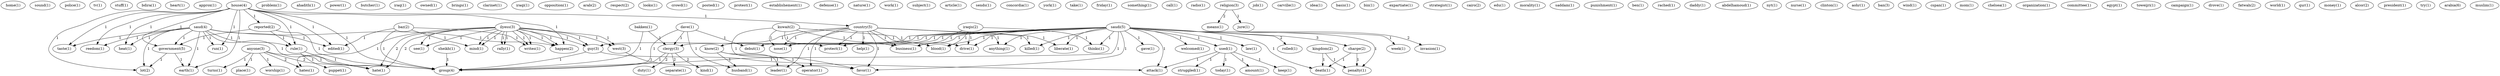 digraph G {
  home [ label="home(1)" ];
  sound [ label="sound(1)" ];
  police [ label="police(1)" ];
  tv [ label="tv(1)" ];
  stuff [ label="stuff(1)" ];
  bdira [ label="bdira(1)" ];
  heart [ label="heart(1)" ];
  approx [ label="approx(1)" ];
  anyone [ label="anyone(3)" ];
  worship [ label="worship(1)" ];
  turns [ label="turns(1)" ];
  hates [ label="hates(1)" ];
  place [ label="place(1)" ];
  hate [ label="hate(1)" ];
  group [ label="group(4)" ];
  problem [ label="problem(1)" ];
  ahadith [ label="ahadith(1)" ];
  power [ label="power(1)" ];
  butcher [ label="butcher(1)" ];
  iraq [ label="iraq(1)" ];
  owned [ label="owned(1)" ];
  brings [ label="brings(1)" ];
  clarinet [ label="clarinet(1)" ];
  iraqi [ label="iraqi(1)" ];
  opposition [ label="opposition(1)" ];
  arab [ label="arab(2)" ];
  house [ label="house(4)" ];
  country [ label="country(5)" ];
  reported [ label="reported(2)" ];
  taste [ label="taste(1)" ];
  rule [ label="rule(1)" ];
  run [ label="run(1)" ];
  reedom [ label="reedom(1)" ];
  heat [ label="heat(1)" ];
  happen [ label="happen(2)" ];
  edited [ label="edited(1)" ];
  government [ label="government(5)" ];
  lot [ label="lot(2)" ];
  earth [ label="earth(1)" ];
  respect [ label="respect(2)" ];
  looks [ label="looks(1)" ];
  crowd [ label="crowd(1)" ];
  help [ label="help(1)" ];
  know [ label="know(2)" ];
  liberate [ label="liberate(1)" ];
  killed [ label="killed(1)" ];
  leader [ label="leader(1)" ];
  anything [ label="anything(1)" ];
  operator [ label="operator(1)" ];
  blood [ label="blood(1)" ];
  nose [ label="nose(1)" ];
  protect [ label="protect(1)" ];
  business [ label="business(1)" ];
  favor [ label="favor(1)" ];
  posted [ label="posted(1)" ];
  protest [ label="protest(1)" ];
  establishement [ label="establishement(1)" ];
  defense [ label="defense(1)" ];
  saud [ label="saud(4)" ];
  nature [ label="nature(1)" ];
  work [ label="work(1)" ];
  subject [ label="subject(1)" ];
  article [ label="article(1)" ];
  sends [ label="sends(1)" ];
  puppet [ label="puppet(1)" ];
  concordia [ label="concordia(1)" ];
  york [ label="york(1)" ];
  take [ label="take(1)" ];
  friday [ label="friday(1)" ];
  saudi [ label="saudi(5)" ];
  law [ label="law(1)" ];
  rolled [ label="rolled(1)" ];
  charge [ label="charge(2)" ];
  used [ label="used(1)" ];
  week [ label="week(1)" ];
  invasion [ label="invasion(1)" ];
  gave [ label="gave(1)" ];
  penalty [ label="penalty(1)" ];
  debut [ label="debut(1)" ];
  guy [ label="guy(3)" ];
  welcomed [ label="welcomed(1)" ];
  attack [ label="attack(1)" ];
  death [ label="death(1)" ];
  clergy [ label="clergy(3)" ];
  thinks [ label="thinks(1)" ];
  drive [ label="drive(1)" ];
  something [ label="something(1)" ];
  call [ label="call(1)" ];
  husband [ label="husband(1)" ];
  radio [ label="radio(1)" ];
  religion [ label="religion(3)" ];
  means [ label="means(1)" ];
  jure [ label="jure(1)" ];
  job [ label="job(1)" ];
  baz [ label="baz(2)" ];
  mind [ label="mind(1)" ];
  writes [ label="writes(1)" ];
  carville [ label="carville(1)" ];
  idea [ label="idea(1)" ];
  struggled [ label="struggled(1)" ];
  today [ label="today(1)" ];
  amount [ label="amount(1)" ];
  keep [ label="keep(1)" ];
  basis [ label="basis(1)" ];
  bin [ label="bin(1)" ];
  dave [ label="dave(1)" ];
  expartiate [ label="expartiate(1)" ];
  strategist [ label="strategist(1)" ];
  cairo [ label="cairo(2)" ];
  edu [ label="edu(1)" ];
  ilyess [ label="ilyess(1)" ];
  rally [ label="rally(1)" ];
  west [ label="west(3)" ];
  see [ label="see(1)" ];
  morality [ label="morality(1)" ];
  saddam [ label="saddam(1)" ];
  punishment [ label="punishment(1)" ];
  ben [ label="ben(1)" ];
  rached [ label="rached(1)" ];
  daddy [ label="daddy(1)" ];
  abdelhamoud [ label="abdelhamoud(1)" ];
  iraqis [ label="iraqis(2)" ];
  nyt [ label="nyt(1)" ];
  nurse [ label="nurse(1)" ];
  clinton [ label="clinton(1)" ];
  kuwait [ label="kuwait(2)" ];
  kingdom [ label="kingdom(2)" ];
  aohr [ label="aohr(1)" ];
  ban [ label="ban(3)" ];
  ilyess [ label="ilyess(3)" ];
  wind [ label="wind(1)" ];
  cspan [ label="cspan(1)" ];
  mom [ label="mom(1)" ];
  chelsea [ label="chelsea(1)" ];
  organization [ label="organization(1)" ];
  committee [ label="committee(1)" ];
  egypt [ label="egypt(1)" ];
  toweijri [ label="toweijri(1)" ];
  campaign [ label="campaign(1)" ];
  drove [ label="drove(1)" ];
  sheikh [ label="sheikh(1)" ];
  bakken [ label="bakken(1)" ];
  fatwah [ label="fatwah(2)" ];
  separate [ label="separate(1)" ];
  kind [ label="kind(1)" ];
  duty [ label="duty(1)" ];
  world [ label="world(1)" ];
  qur [ label="qur(1)" ];
  money [ label="money(1)" ];
  alcor [ label="alcor(2)" ];
  president [ label="president(1)" ];
  try [ label="try(1)" ];
  arabia [ label="arabia(6)" ];
  muslim [ label="muslim(1)" ];
  anyone -> worship [ label="1" ];
  anyone -> turns [ label="1" ];
  anyone -> hates [ label="2" ];
  anyone -> place [ label="1" ];
  anyone -> hate [ label="2" ];
  anyone -> group [ label="1" ];
  house -> country [ label="1" ];
  house -> reported [ label="1" ];
  house -> taste [ label="1" ];
  house -> rule [ label="1" ];
  house -> run [ label="1" ];
  house -> reedom [ label="1" ];
  house -> heat [ label="1" ];
  house -> happen [ label="1" ];
  house -> edited [ label="1" ];
  house -> group [ label="1" ];
  house -> government [ label="1" ];
  house -> lot [ label="1" ];
  house -> earth [ label="1" ];
  country -> help [ label="1" ];
  country -> know [ label="1" ];
  country -> liberate [ label="1" ];
  country -> killed [ label="1" ];
  country -> leader [ label="1" ];
  country -> anything [ label="1" ];
  country -> operator [ label="1" ];
  country -> blood [ label="1" ];
  country -> nose [ label="1" ];
  country -> protect [ label="1" ];
  country -> business [ label="1" ];
  country -> favor [ label="1" ];
  reported -> rule [ label="1" ];
  reported -> group [ label="1" ];
  reported -> government [ label="1" ];
  saud -> taste [ label="1" ];
  saud -> rule [ label="1" ];
  saud -> run [ label="1" ];
  saud -> reedom [ label="1" ];
  saud -> heat [ label="1" ];
  saud -> happen [ label="1" ];
  saud -> edited [ label="1" ];
  saud -> group [ label="1" ];
  saud -> government [ label="1" ];
  saud -> lot [ label="1" ];
  saud -> earth [ label="1" ];
  rule -> puppet [ label="1" ];
  rule -> hate [ label="1" ];
  saudi -> law [ label="1" ];
  saudi -> liberate [ label="1" ];
  saudi -> rolled [ label="2" ];
  saudi -> charge [ label="3" ];
  saudi -> killed [ label="1" ];
  saudi -> used [ label="1" ];
  saudi -> week [ label="1" ];
  saudi -> invasion [ label="2" ];
  saudi -> gave [ label="1" ];
  saudi -> anything [ label="1" ];
  saudi -> blood [ label="1" ];
  saudi -> penalty [ label="1" ];
  saudi -> debut [ label="1" ];
  saudi -> guy [ label="1" ];
  saudi -> welcomed [ label="1" ];
  saudi -> attack [ label="1" ];
  saudi -> nose [ label="1" ];
  saudi -> protect [ label="1" ];
  saudi -> death [ label="1" ];
  saudi -> business [ label="1" ];
  saudi -> clergy [ label="1" ];
  saudi -> group [ label="1" ];
  saudi -> favor [ label="1" ];
  saudi -> thinks [ label="1" ];
  saudi -> drive [ label="1" ];
  know -> leader [ label="1" ];
  know -> operator [ label="1" ];
  know -> husband [ label="1" ];
  religion -> means [ label="2" ];
  religion -> jure [ label="1" ];
  baz -> edited [ label="1" ];
  baz -> group [ label="1" ];
  baz -> mind [ label="1" ];
  baz -> writes [ label="1" ];
  charge -> penalty [ label="1" ];
  charge -> death [ label="1" ];
  used -> struggled [ label="1" ];
  used -> today [ label="1" ];
  used -> attack [ label="1" ];
  used -> amount [ label="1" ];
  used -> keep [ label="1" ];
  dave -> debut [ label="1" ];
  dave -> husband [ label="1" ];
  dave -> clergy [ label="1" ];
  dave -> group [ label="1" ];
  ilyess -> hates [ label="1" ];
  ilyess -> happen [ label="1" ];
  ilyess -> hate [ label="2" ];
  ilyess -> guy [ label="1" ];
  ilyess -> rally [ label="1" ];
  ilyess -> west [ label="1" ];
  ilyess -> mind [ label="1" ];
  ilyess -> writes [ label="1" ];
  ilyess -> see [ label="1" ];
  iraqis -> blood [ label="1" ];
  iraqis -> business [ label="1" ];
  iraqis -> thinks [ label="1" ];
  iraqis -> drive [ label="1" ];
  kuwait -> nose [ label="1" ];
  kuwait -> protect [ label="1" ];
  kuwait -> business [ label="1" ];
  kuwait -> favor [ label="1" ];
  kuwait -> drive [ label="1" ];
  kingdom -> penalty [ label="1" ];
  kingdom -> death [ label="1" ];
  ilyess -> happen [ label="1" ];
  ilyess -> hate [ label="2" ];
  ilyess -> guy [ label="1" ];
  ilyess -> rally [ label="1" ];
  ilyess -> west [ label="1" ];
  ilyess -> mind [ label="1" ];
  ilyess -> writes [ label="1" ];
  ilyess -> see [ label="1" ];
  guy -> attack [ label="1" ];
  guy -> group [ label="1" ];
  sheikh -> group [ label="1" ];
  bakken -> clergy [ label="1" ];
  bakken -> group [ label="1" ];
  clergy -> group [ label="1" ];
  clergy -> separate [ label="2" ];
  clergy -> kind [ label="2" ];
  clergy -> duty [ label="2" ];
  west -> favor [ label="1" ];
  government -> lot [ label="1" ];
  government -> earth [ label="1" ];
}
